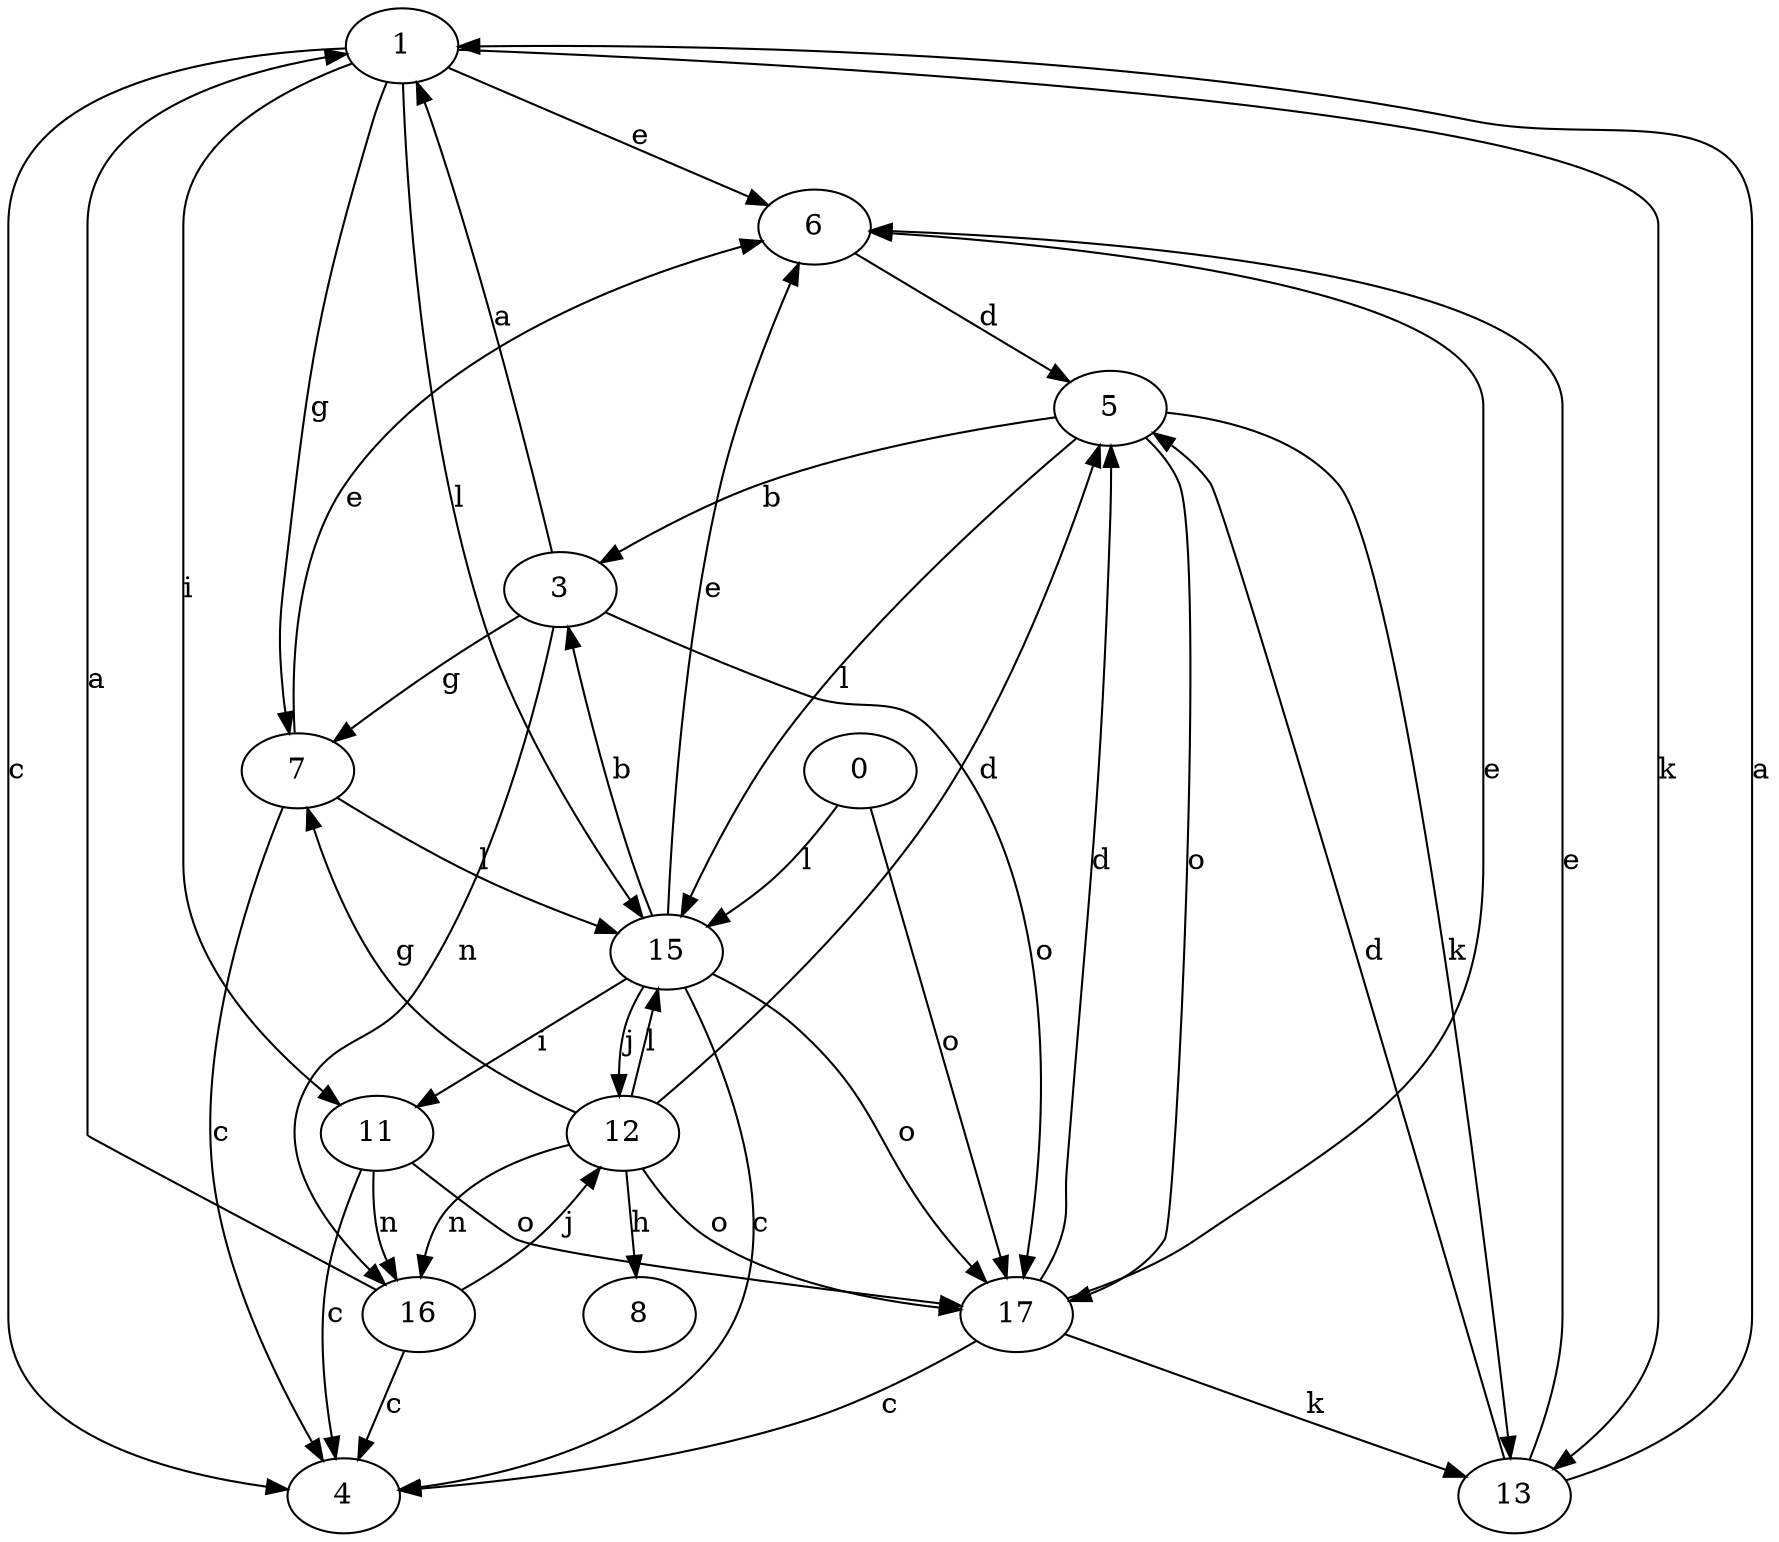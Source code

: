 strict digraph  {
1;
3;
4;
5;
6;
0;
7;
8;
11;
12;
13;
15;
16;
17;
1 -> 4  [label=c];
1 -> 6  [label=e];
1 -> 7  [label=g];
1 -> 11  [label=i];
1 -> 13  [label=k];
1 -> 15  [label=l];
3 -> 1  [label=a];
3 -> 7  [label=g];
3 -> 16  [label=n];
3 -> 17  [label=o];
5 -> 3  [label=b];
5 -> 13  [label=k];
5 -> 15  [label=l];
5 -> 17  [label=o];
6 -> 5  [label=d];
0 -> 15  [label=l];
0 -> 17  [label=o];
7 -> 4  [label=c];
7 -> 6  [label=e];
7 -> 15  [label=l];
11 -> 4  [label=c];
11 -> 16  [label=n];
11 -> 17  [label=o];
12 -> 5  [label=d];
12 -> 7  [label=g];
12 -> 8  [label=h];
12 -> 15  [label=l];
12 -> 16  [label=n];
12 -> 17  [label=o];
13 -> 1  [label=a];
13 -> 5  [label=d];
13 -> 6  [label=e];
15 -> 3  [label=b];
15 -> 4  [label=c];
15 -> 6  [label=e];
15 -> 11  [label=i];
15 -> 12  [label=j];
15 -> 17  [label=o];
16 -> 1  [label=a];
16 -> 4  [label=c];
16 -> 12  [label=j];
17 -> 4  [label=c];
17 -> 5  [label=d];
17 -> 6  [label=e];
17 -> 13  [label=k];
}
